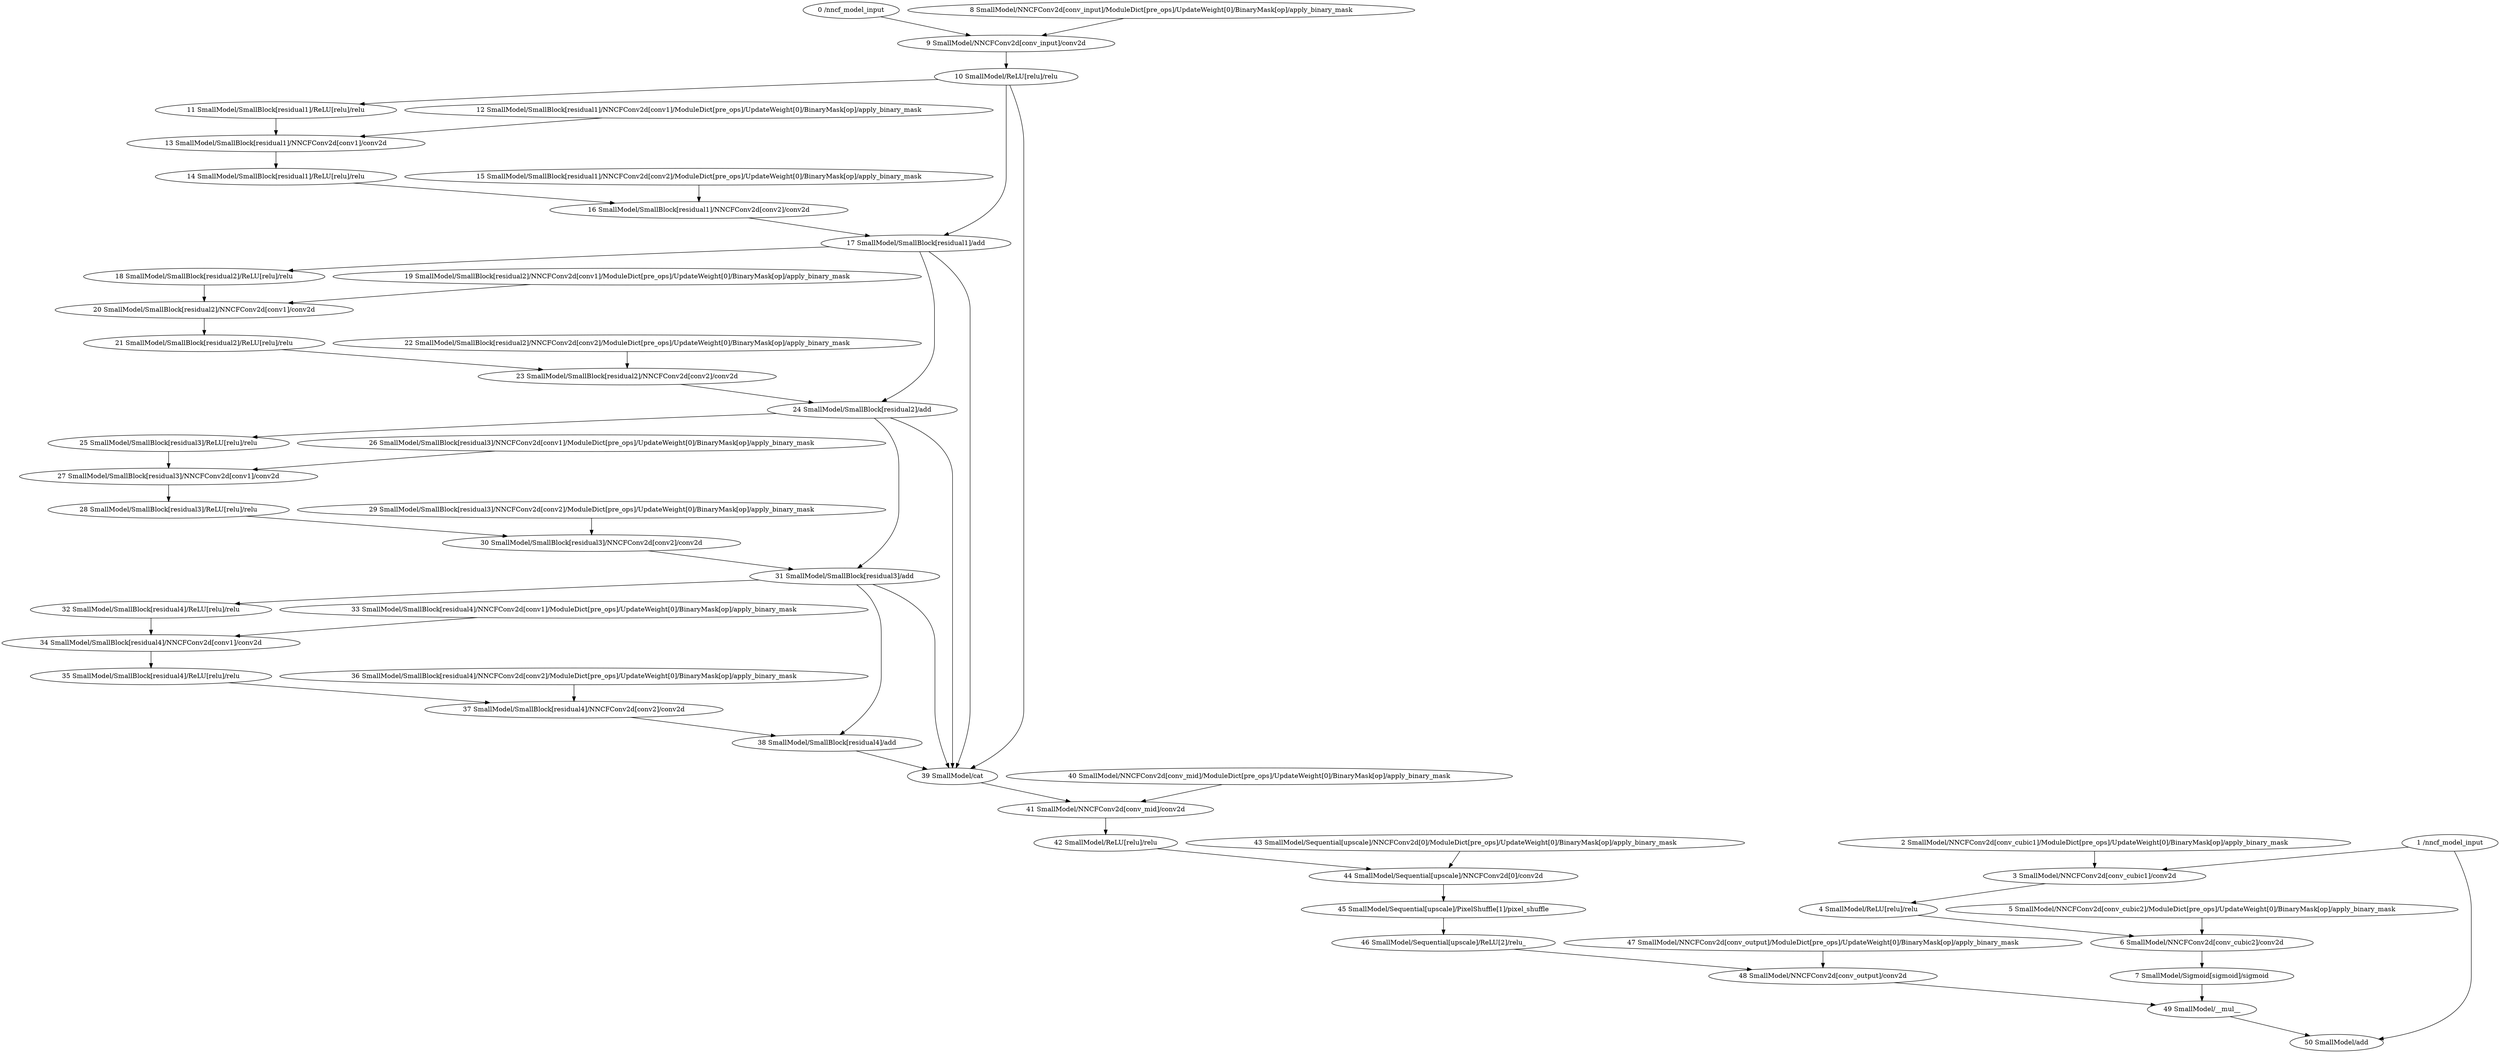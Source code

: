 strict digraph  {
"0 /nncf_model_input" [id=0, scope="", type=nncf_model_input];
"1 /nncf_model_input" [id=1, scope="", type=nncf_model_input];
"2 SmallModel/NNCFConv2d[conv_cubic1]/ModuleDict[pre_ops]/UpdateWeight[0]/BinaryMask[op]/apply_binary_mask" [id=2, scope="SmallModel/NNCFConv2d[conv_cubic1]/ModuleDict[pre_ops]/UpdateWeight[0]/BinaryMask[op]", type=apply_binary_mask];
"3 SmallModel/NNCFConv2d[conv_cubic1]/conv2d" [id=3, scope="SmallModel/NNCFConv2d[conv_cubic1]", type=conv2d];
"4 SmallModel/ReLU[relu]/relu" [id=4, scope="SmallModel/ReLU[relu]", type=relu];
"5 SmallModel/NNCFConv2d[conv_cubic2]/ModuleDict[pre_ops]/UpdateWeight[0]/BinaryMask[op]/apply_binary_mask" [id=5, scope="SmallModel/NNCFConv2d[conv_cubic2]/ModuleDict[pre_ops]/UpdateWeight[0]/BinaryMask[op]", type=apply_binary_mask];
"6 SmallModel/NNCFConv2d[conv_cubic2]/conv2d" [id=6, scope="SmallModel/NNCFConv2d[conv_cubic2]", type=conv2d];
"7 SmallModel/Sigmoid[sigmoid]/sigmoid" [id=7, scope="SmallModel/Sigmoid[sigmoid]", type=sigmoid];
"8 SmallModel/NNCFConv2d[conv_input]/ModuleDict[pre_ops]/UpdateWeight[0]/BinaryMask[op]/apply_binary_mask" [id=8, scope="SmallModel/NNCFConv2d[conv_input]/ModuleDict[pre_ops]/UpdateWeight[0]/BinaryMask[op]", type=apply_binary_mask];
"9 SmallModel/NNCFConv2d[conv_input]/conv2d" [id=9, scope="SmallModel/NNCFConv2d[conv_input]", type=conv2d];
"10 SmallModel/ReLU[relu]/relu" [id=10, scope="SmallModel/ReLU[relu]", type=relu];
"11 SmallModel/SmallBlock[residual1]/ReLU[relu]/relu" [id=11, scope="SmallModel/SmallBlock[residual1]/ReLU[relu]", type=relu];
"12 SmallModel/SmallBlock[residual1]/NNCFConv2d[conv1]/ModuleDict[pre_ops]/UpdateWeight[0]/BinaryMask[op]/apply_binary_mask" [id=12, scope="SmallModel/SmallBlock[residual1]/NNCFConv2d[conv1]/ModuleDict[pre_ops]/UpdateWeight[0]/BinaryMask[op]", type=apply_binary_mask];
"13 SmallModel/SmallBlock[residual1]/NNCFConv2d[conv1]/conv2d" [id=13, scope="SmallModel/SmallBlock[residual1]/NNCFConv2d[conv1]", type=conv2d];
"14 SmallModel/SmallBlock[residual1]/ReLU[relu]/relu" [id=14, scope="SmallModel/SmallBlock[residual1]/ReLU[relu]", type=relu];
"15 SmallModel/SmallBlock[residual1]/NNCFConv2d[conv2]/ModuleDict[pre_ops]/UpdateWeight[0]/BinaryMask[op]/apply_binary_mask" [id=15, scope="SmallModel/SmallBlock[residual1]/NNCFConv2d[conv2]/ModuleDict[pre_ops]/UpdateWeight[0]/BinaryMask[op]", type=apply_binary_mask];
"16 SmallModel/SmallBlock[residual1]/NNCFConv2d[conv2]/conv2d" [id=16, scope="SmallModel/SmallBlock[residual1]/NNCFConv2d[conv2]", type=conv2d];
"17 SmallModel/SmallBlock[residual1]/add" [id=17, scope="SmallModel/SmallBlock[residual1]", type=add];
"18 SmallModel/SmallBlock[residual2]/ReLU[relu]/relu" [id=18, scope="SmallModel/SmallBlock[residual2]/ReLU[relu]", type=relu];
"19 SmallModel/SmallBlock[residual2]/NNCFConv2d[conv1]/ModuleDict[pre_ops]/UpdateWeight[0]/BinaryMask[op]/apply_binary_mask" [id=19, scope="SmallModel/SmallBlock[residual2]/NNCFConv2d[conv1]/ModuleDict[pre_ops]/UpdateWeight[0]/BinaryMask[op]", type=apply_binary_mask];
"20 SmallModel/SmallBlock[residual2]/NNCFConv2d[conv1]/conv2d" [id=20, scope="SmallModel/SmallBlock[residual2]/NNCFConv2d[conv1]", type=conv2d];
"21 SmallModel/SmallBlock[residual2]/ReLU[relu]/relu" [id=21, scope="SmallModel/SmallBlock[residual2]/ReLU[relu]", type=relu];
"22 SmallModel/SmallBlock[residual2]/NNCFConv2d[conv2]/ModuleDict[pre_ops]/UpdateWeight[0]/BinaryMask[op]/apply_binary_mask" [id=22, scope="SmallModel/SmallBlock[residual2]/NNCFConv2d[conv2]/ModuleDict[pre_ops]/UpdateWeight[0]/BinaryMask[op]", type=apply_binary_mask];
"23 SmallModel/SmallBlock[residual2]/NNCFConv2d[conv2]/conv2d" [id=23, scope="SmallModel/SmallBlock[residual2]/NNCFConv2d[conv2]", type=conv2d];
"24 SmallModel/SmallBlock[residual2]/add" [id=24, scope="SmallModel/SmallBlock[residual2]", type=add];
"25 SmallModel/SmallBlock[residual3]/ReLU[relu]/relu" [id=25, scope="SmallModel/SmallBlock[residual3]/ReLU[relu]", type=relu];
"26 SmallModel/SmallBlock[residual3]/NNCFConv2d[conv1]/ModuleDict[pre_ops]/UpdateWeight[0]/BinaryMask[op]/apply_binary_mask" [id=26, scope="SmallModel/SmallBlock[residual3]/NNCFConv2d[conv1]/ModuleDict[pre_ops]/UpdateWeight[0]/BinaryMask[op]", type=apply_binary_mask];
"27 SmallModel/SmallBlock[residual3]/NNCFConv2d[conv1]/conv2d" [id=27, scope="SmallModel/SmallBlock[residual3]/NNCFConv2d[conv1]", type=conv2d];
"28 SmallModel/SmallBlock[residual3]/ReLU[relu]/relu" [id=28, scope="SmallModel/SmallBlock[residual3]/ReLU[relu]", type=relu];
"29 SmallModel/SmallBlock[residual3]/NNCFConv2d[conv2]/ModuleDict[pre_ops]/UpdateWeight[0]/BinaryMask[op]/apply_binary_mask" [id=29, scope="SmallModel/SmallBlock[residual3]/NNCFConv2d[conv2]/ModuleDict[pre_ops]/UpdateWeight[0]/BinaryMask[op]", type=apply_binary_mask];
"30 SmallModel/SmallBlock[residual3]/NNCFConv2d[conv2]/conv2d" [id=30, scope="SmallModel/SmallBlock[residual3]/NNCFConv2d[conv2]", type=conv2d];
"31 SmallModel/SmallBlock[residual3]/add" [id=31, scope="SmallModel/SmallBlock[residual3]", type=add];
"32 SmallModel/SmallBlock[residual4]/ReLU[relu]/relu" [id=32, scope="SmallModel/SmallBlock[residual4]/ReLU[relu]", type=relu];
"33 SmallModel/SmallBlock[residual4]/NNCFConv2d[conv1]/ModuleDict[pre_ops]/UpdateWeight[0]/BinaryMask[op]/apply_binary_mask" [id=33, scope="SmallModel/SmallBlock[residual4]/NNCFConv2d[conv1]/ModuleDict[pre_ops]/UpdateWeight[0]/BinaryMask[op]", type=apply_binary_mask];
"34 SmallModel/SmallBlock[residual4]/NNCFConv2d[conv1]/conv2d" [id=34, scope="SmallModel/SmallBlock[residual4]/NNCFConv2d[conv1]", type=conv2d];
"35 SmallModel/SmallBlock[residual4]/ReLU[relu]/relu" [id=35, scope="SmallModel/SmallBlock[residual4]/ReLU[relu]", type=relu];
"36 SmallModel/SmallBlock[residual4]/NNCFConv2d[conv2]/ModuleDict[pre_ops]/UpdateWeight[0]/BinaryMask[op]/apply_binary_mask" [id=36, scope="SmallModel/SmallBlock[residual4]/NNCFConv2d[conv2]/ModuleDict[pre_ops]/UpdateWeight[0]/BinaryMask[op]", type=apply_binary_mask];
"37 SmallModel/SmallBlock[residual4]/NNCFConv2d[conv2]/conv2d" [id=37, scope="SmallModel/SmallBlock[residual4]/NNCFConv2d[conv2]", type=conv2d];
"38 SmallModel/SmallBlock[residual4]/add" [id=38, scope="SmallModel/SmallBlock[residual4]", type=add];
"39 SmallModel/cat" [id=39, scope=SmallModel, type=cat];
"40 SmallModel/NNCFConv2d[conv_mid]/ModuleDict[pre_ops]/UpdateWeight[0]/BinaryMask[op]/apply_binary_mask" [id=40, scope="SmallModel/NNCFConv2d[conv_mid]/ModuleDict[pre_ops]/UpdateWeight[0]/BinaryMask[op]", type=apply_binary_mask];
"41 SmallModel/NNCFConv2d[conv_mid]/conv2d" [id=41, scope="SmallModel/NNCFConv2d[conv_mid]", type=conv2d];
"42 SmallModel/ReLU[relu]/relu" [id=42, scope="SmallModel/ReLU[relu]", type=relu];
"43 SmallModel/Sequential[upscale]/NNCFConv2d[0]/ModuleDict[pre_ops]/UpdateWeight[0]/BinaryMask[op]/apply_binary_mask" [id=43, scope="SmallModel/Sequential[upscale]/NNCFConv2d[0]/ModuleDict[pre_ops]/UpdateWeight[0]/BinaryMask[op]", type=apply_binary_mask];
"44 SmallModel/Sequential[upscale]/NNCFConv2d[0]/conv2d" [id=44, scope="SmallModel/Sequential[upscale]/NNCFConv2d[0]", type=conv2d];
"45 SmallModel/Sequential[upscale]/PixelShuffle[1]/pixel_shuffle" [id=45, scope="SmallModel/Sequential[upscale]/PixelShuffle[1]", type=pixel_shuffle];
"46 SmallModel/Sequential[upscale]/ReLU[2]/relu_" [id=46, scope="SmallModel/Sequential[upscale]/ReLU[2]", type=relu_];
"47 SmallModel/NNCFConv2d[conv_output]/ModuleDict[pre_ops]/UpdateWeight[0]/BinaryMask[op]/apply_binary_mask" [id=47, scope="SmallModel/NNCFConv2d[conv_output]/ModuleDict[pre_ops]/UpdateWeight[0]/BinaryMask[op]", type=apply_binary_mask];
"48 SmallModel/NNCFConv2d[conv_output]/conv2d" [id=48, scope="SmallModel/NNCFConv2d[conv_output]", type=conv2d];
"49 SmallModel/__mul__" [id=49, scope=SmallModel, type=__mul__];
"50 SmallModel/add" [id=50, scope=SmallModel, type=add];
"0 /nncf_model_input" -> "9 SmallModel/NNCFConv2d[conv_input]/conv2d";
"1 /nncf_model_input" -> "3 SmallModel/NNCFConv2d[conv_cubic1]/conv2d";
"2 SmallModel/NNCFConv2d[conv_cubic1]/ModuleDict[pre_ops]/UpdateWeight[0]/BinaryMask[op]/apply_binary_mask" -> "3 SmallModel/NNCFConv2d[conv_cubic1]/conv2d";
"3 SmallModel/NNCFConv2d[conv_cubic1]/conv2d" -> "4 SmallModel/ReLU[relu]/relu";
"4 SmallModel/ReLU[relu]/relu" -> "6 SmallModel/NNCFConv2d[conv_cubic2]/conv2d";
"5 SmallModel/NNCFConv2d[conv_cubic2]/ModuleDict[pre_ops]/UpdateWeight[0]/BinaryMask[op]/apply_binary_mask" -> "6 SmallModel/NNCFConv2d[conv_cubic2]/conv2d";
"6 SmallModel/NNCFConv2d[conv_cubic2]/conv2d" -> "7 SmallModel/Sigmoid[sigmoid]/sigmoid";
"8 SmallModel/NNCFConv2d[conv_input]/ModuleDict[pre_ops]/UpdateWeight[0]/BinaryMask[op]/apply_binary_mask" -> "9 SmallModel/NNCFConv2d[conv_input]/conv2d";
"1 /nncf_model_input" -> "50 SmallModel/add";
"7 SmallModel/Sigmoid[sigmoid]/sigmoid" -> "49 SmallModel/__mul__";
"9 SmallModel/NNCFConv2d[conv_input]/conv2d" -> "10 SmallModel/ReLU[relu]/relu";
"10 SmallModel/ReLU[relu]/relu" -> "11 SmallModel/SmallBlock[residual1]/ReLU[relu]/relu";
"10 SmallModel/ReLU[relu]/relu" -> "17 SmallModel/SmallBlock[residual1]/add";
"10 SmallModel/ReLU[relu]/relu" -> "39 SmallModel/cat";
"11 SmallModel/SmallBlock[residual1]/ReLU[relu]/relu" -> "13 SmallModel/SmallBlock[residual1]/NNCFConv2d[conv1]/conv2d";
"12 SmallModel/SmallBlock[residual1]/NNCFConv2d[conv1]/ModuleDict[pre_ops]/UpdateWeight[0]/BinaryMask[op]/apply_binary_mask" -> "13 SmallModel/SmallBlock[residual1]/NNCFConv2d[conv1]/conv2d";
"13 SmallModel/SmallBlock[residual1]/NNCFConv2d[conv1]/conv2d" -> "14 SmallModel/SmallBlock[residual1]/ReLU[relu]/relu";
"14 SmallModel/SmallBlock[residual1]/ReLU[relu]/relu" -> "16 SmallModel/SmallBlock[residual1]/NNCFConv2d[conv2]/conv2d";
"15 SmallModel/SmallBlock[residual1]/NNCFConv2d[conv2]/ModuleDict[pre_ops]/UpdateWeight[0]/BinaryMask[op]/apply_binary_mask" -> "16 SmallModel/SmallBlock[residual1]/NNCFConv2d[conv2]/conv2d";
"16 SmallModel/SmallBlock[residual1]/NNCFConv2d[conv2]/conv2d" -> "17 SmallModel/SmallBlock[residual1]/add";
"17 SmallModel/SmallBlock[residual1]/add" -> "18 SmallModel/SmallBlock[residual2]/ReLU[relu]/relu";
"17 SmallModel/SmallBlock[residual1]/add" -> "24 SmallModel/SmallBlock[residual2]/add";
"17 SmallModel/SmallBlock[residual1]/add" -> "39 SmallModel/cat";
"18 SmallModel/SmallBlock[residual2]/ReLU[relu]/relu" -> "20 SmallModel/SmallBlock[residual2]/NNCFConv2d[conv1]/conv2d";
"19 SmallModel/SmallBlock[residual2]/NNCFConv2d[conv1]/ModuleDict[pre_ops]/UpdateWeight[0]/BinaryMask[op]/apply_binary_mask" -> "20 SmallModel/SmallBlock[residual2]/NNCFConv2d[conv1]/conv2d";
"20 SmallModel/SmallBlock[residual2]/NNCFConv2d[conv1]/conv2d" -> "21 SmallModel/SmallBlock[residual2]/ReLU[relu]/relu";
"21 SmallModel/SmallBlock[residual2]/ReLU[relu]/relu" -> "23 SmallModel/SmallBlock[residual2]/NNCFConv2d[conv2]/conv2d";
"22 SmallModel/SmallBlock[residual2]/NNCFConv2d[conv2]/ModuleDict[pre_ops]/UpdateWeight[0]/BinaryMask[op]/apply_binary_mask" -> "23 SmallModel/SmallBlock[residual2]/NNCFConv2d[conv2]/conv2d";
"23 SmallModel/SmallBlock[residual2]/NNCFConv2d[conv2]/conv2d" -> "24 SmallModel/SmallBlock[residual2]/add";
"24 SmallModel/SmallBlock[residual2]/add" -> "25 SmallModel/SmallBlock[residual3]/ReLU[relu]/relu";
"24 SmallModel/SmallBlock[residual2]/add" -> "31 SmallModel/SmallBlock[residual3]/add";
"24 SmallModel/SmallBlock[residual2]/add" -> "39 SmallModel/cat";
"25 SmallModel/SmallBlock[residual3]/ReLU[relu]/relu" -> "27 SmallModel/SmallBlock[residual3]/NNCFConv2d[conv1]/conv2d";
"26 SmallModel/SmallBlock[residual3]/NNCFConv2d[conv1]/ModuleDict[pre_ops]/UpdateWeight[0]/BinaryMask[op]/apply_binary_mask" -> "27 SmallModel/SmallBlock[residual3]/NNCFConv2d[conv1]/conv2d";
"27 SmallModel/SmallBlock[residual3]/NNCFConv2d[conv1]/conv2d" -> "28 SmallModel/SmallBlock[residual3]/ReLU[relu]/relu";
"28 SmallModel/SmallBlock[residual3]/ReLU[relu]/relu" -> "30 SmallModel/SmallBlock[residual3]/NNCFConv2d[conv2]/conv2d";
"29 SmallModel/SmallBlock[residual3]/NNCFConv2d[conv2]/ModuleDict[pre_ops]/UpdateWeight[0]/BinaryMask[op]/apply_binary_mask" -> "30 SmallModel/SmallBlock[residual3]/NNCFConv2d[conv2]/conv2d";
"30 SmallModel/SmallBlock[residual3]/NNCFConv2d[conv2]/conv2d" -> "31 SmallModel/SmallBlock[residual3]/add";
"31 SmallModel/SmallBlock[residual3]/add" -> "32 SmallModel/SmallBlock[residual4]/ReLU[relu]/relu";
"31 SmallModel/SmallBlock[residual3]/add" -> "38 SmallModel/SmallBlock[residual4]/add";
"31 SmallModel/SmallBlock[residual3]/add" -> "39 SmallModel/cat";
"32 SmallModel/SmallBlock[residual4]/ReLU[relu]/relu" -> "34 SmallModel/SmallBlock[residual4]/NNCFConv2d[conv1]/conv2d";
"33 SmallModel/SmallBlock[residual4]/NNCFConv2d[conv1]/ModuleDict[pre_ops]/UpdateWeight[0]/BinaryMask[op]/apply_binary_mask" -> "34 SmallModel/SmallBlock[residual4]/NNCFConv2d[conv1]/conv2d";
"34 SmallModel/SmallBlock[residual4]/NNCFConv2d[conv1]/conv2d" -> "35 SmallModel/SmallBlock[residual4]/ReLU[relu]/relu";
"35 SmallModel/SmallBlock[residual4]/ReLU[relu]/relu" -> "37 SmallModel/SmallBlock[residual4]/NNCFConv2d[conv2]/conv2d";
"36 SmallModel/SmallBlock[residual4]/NNCFConv2d[conv2]/ModuleDict[pre_ops]/UpdateWeight[0]/BinaryMask[op]/apply_binary_mask" -> "37 SmallModel/SmallBlock[residual4]/NNCFConv2d[conv2]/conv2d";
"37 SmallModel/SmallBlock[residual4]/NNCFConv2d[conv2]/conv2d" -> "38 SmallModel/SmallBlock[residual4]/add";
"38 SmallModel/SmallBlock[residual4]/add" -> "39 SmallModel/cat";
"39 SmallModel/cat" -> "41 SmallModel/NNCFConv2d[conv_mid]/conv2d";
"40 SmallModel/NNCFConv2d[conv_mid]/ModuleDict[pre_ops]/UpdateWeight[0]/BinaryMask[op]/apply_binary_mask" -> "41 SmallModel/NNCFConv2d[conv_mid]/conv2d";
"41 SmallModel/NNCFConv2d[conv_mid]/conv2d" -> "42 SmallModel/ReLU[relu]/relu";
"42 SmallModel/ReLU[relu]/relu" -> "44 SmallModel/Sequential[upscale]/NNCFConv2d[0]/conv2d";
"43 SmallModel/Sequential[upscale]/NNCFConv2d[0]/ModuleDict[pre_ops]/UpdateWeight[0]/BinaryMask[op]/apply_binary_mask" -> "44 SmallModel/Sequential[upscale]/NNCFConv2d[0]/conv2d";
"44 SmallModel/Sequential[upscale]/NNCFConv2d[0]/conv2d" -> "45 SmallModel/Sequential[upscale]/PixelShuffle[1]/pixel_shuffle";
"45 SmallModel/Sequential[upscale]/PixelShuffle[1]/pixel_shuffle" -> "46 SmallModel/Sequential[upscale]/ReLU[2]/relu_";
"46 SmallModel/Sequential[upscale]/ReLU[2]/relu_" -> "48 SmallModel/NNCFConv2d[conv_output]/conv2d";
"47 SmallModel/NNCFConv2d[conv_output]/ModuleDict[pre_ops]/UpdateWeight[0]/BinaryMask[op]/apply_binary_mask" -> "48 SmallModel/NNCFConv2d[conv_output]/conv2d";
"48 SmallModel/NNCFConv2d[conv_output]/conv2d" -> "49 SmallModel/__mul__";
"49 SmallModel/__mul__" -> "50 SmallModel/add";
}
